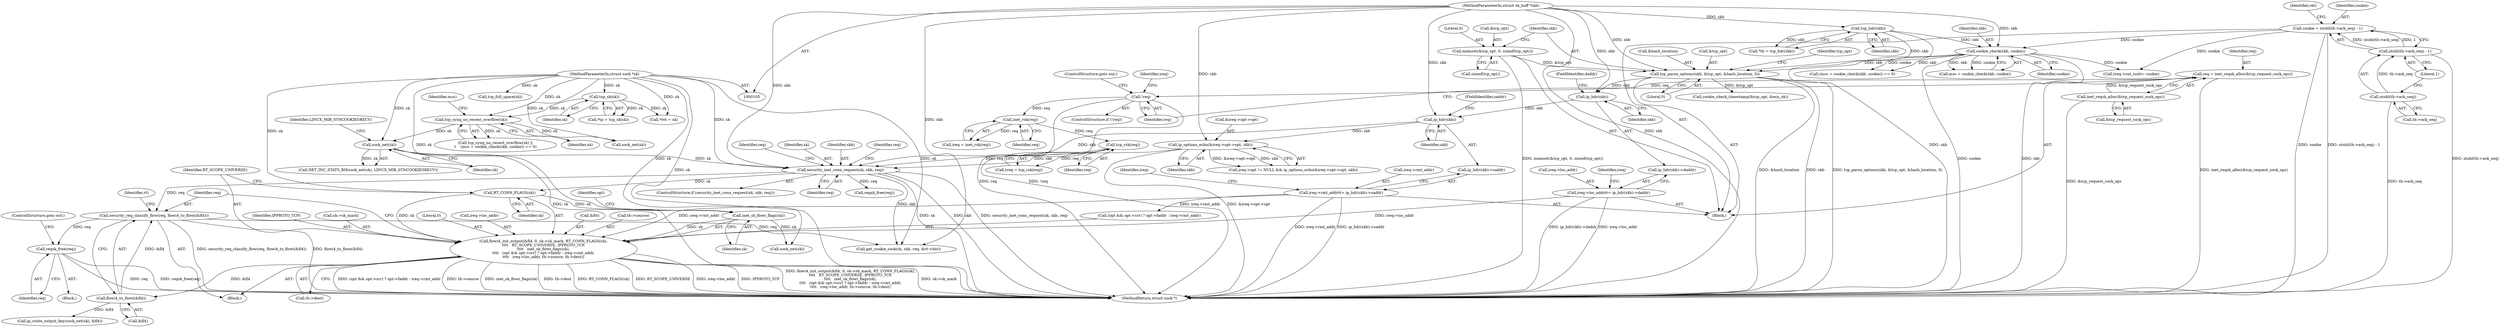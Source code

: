 digraph "0_linux_f6d8bd051c391c1c0458a30b2a7abcd939329259_28@API" {
"1000431" [label="(Call,reqsk_free(req))"];
"1000415" [label="(Call,security_req_classify_flow(req, flowi4_to_flowi(&fl4)))"];
"1000361" [label="(Call,security_inet_conn_request(sk, skb, req))"];
"1000173" [label="(Call,sock_net(sk))"];
"1000157" [label="(Call,tcp_synq_no_recent_overflow(sk))"];
"1000106" [label="(MethodParameterIn,struct sock *sk)"];
"1000117" [label="(Call,tcp_sk(sk))"];
"1000342" [label="(Call,ip_options_echo(&ireq->opt->opt, skb))"];
"1000264" [label="(Call,ip_hdr(skb))"];
"1000256" [label="(Call,ip_hdr(skb))"];
"1000182" [label="(Call,tcp_parse_options(skb, &tcp_opt, &hash_location, 0))"];
"1000122" [label="(Call,tcp_hdr(skb))"];
"1000107" [label="(MethodParameterIn,struct sk_buff *skb)"];
"1000162" [label="(Call,cookie_check(skb, cookie))"];
"1000125" [label="(Call,cookie = ntohl(th->ack_seq) - 1)"];
"1000127" [label="(Call,ntohl(th->ack_seq) - 1)"];
"1000128" [label="(Call,ntohl(th->ack_seq))"];
"1000176" [label="(Call,memset(&tcp_opt, 0, sizeof(tcp_opt)))"];
"1000215" [label="(Call,tcp_rsk(req))"];
"1000211" [label="(Call,inet_rsk(req))"];
"1000206" [label="(Call,!req)"];
"1000200" [label="(Call,req = inet_reqsk_alloc(&tcp_request_sock_ops))"];
"1000202" [label="(Call,inet_reqsk_alloc(&tcp_request_sock_ops))"];
"1000417" [label="(Call,flowi4_to_flowi(&fl4))"];
"1000381" [label="(Call,flowi4_init_output(&fl4, 0, sk->sk_mark, RT_CONN_FLAGS(sk),\n\t\t\t\t   RT_SCOPE_UNIVERSE, IPPROTO_TCP,\n\t\t\t\t   inet_sk_flowi_flags(sk),\n\t\t\t\t   (opt && opt->srr) ? opt->faddr : ireq->rmt_addr,\n\t\t\t\t   ireq->loc_addr, th->source, th->dest))"];
"1000388" [label="(Call,RT_CONN_FLAGS(sk))"];
"1000392" [label="(Call,inet_sk_flowi_flags(sk))"];
"1000259" [label="(Call,ireq->rmt_addr\t\t= ip_hdr(skb)->saddr)"];
"1000251" [label="(Call,ireq->loc_addr\t\t= ip_hdr(skb)->daddr)"];
"1000483" [label="(MethodReturn,struct sock *)"];
"1000258" [label="(FieldIdentifier,daddr)"];
"1000412" [label="(Call,th->dest)"];
"1000251" [label="(Call,ireq->loc_addr\t\t= ip_hdr(skb)->daddr)"];
"1000393" [label="(Identifier,sk)"];
"1000172" [label="(Call,NET_INC_STATS_BH(sock_net(sk), LINUX_MIB_SYNCOOKIESRECV))"];
"1000415" [label="(Call,security_req_classify_flow(req, flowi4_to_flowi(&fl4)))"];
"1000364" [label="(Identifier,req)"];
"1000213" [label="(Call,treq = tcp_rsk(req))"];
"1000260" [label="(Call,ireq->rmt_addr)"];
"1000202" [label="(Call,inet_reqsk_alloc(&tcp_request_sock_ops))"];
"1000174" [label="(Identifier,sk)"];
"1000212" [label="(Identifier,req)"];
"1000122" [label="(Call,tcp_hdr(skb))"];
"1000269" [label="(Identifier,ireq)"];
"1000135" [label="(Identifier,ret)"];
"1000263" [label="(Call,ip_hdr(skb)->saddr)"];
"1000201" [label="(Identifier,req)"];
"1000266" [label="(FieldIdentifier,saddr)"];
"1000164" [label="(Identifier,cookie)"];
"1000163" [label="(Identifier,skb)"];
"1000186" [label="(Call,&hash_location)"];
"1000182" [label="(Call,tcp_parse_options(skb, &tcp_opt, &hash_location, 0))"];
"1000162" [label="(Call,cookie_check(skb, cookie))"];
"1000209" [label="(Call,ireq = inet_rsk(req))"];
"1000206" [label="(Call,!req)"];
"1000208" [label="(ControlStructure,goto out;)"];
"1000134" [label="(Call,*ret = sk)"];
"1000261" [label="(Identifier,ireq)"];
"1000106" [label="(MethodParameterIn,struct sock *sk)"];
"1000252" [label="(Call,ireq->loc_addr)"];
"1000361" [label="(Call,security_inet_conn_request(sk, skb, req))"];
"1000363" [label="(Identifier,skb)"];
"1000125" [label="(Call,cookie = ntohl(th->ack_seq) - 1)"];
"1000129" [label="(Call,th->ack_seq)"];
"1000384" [label="(Literal,0)"];
"1000392" [label="(Call,inet_sk_flowi_flags(sk))"];
"1000203" [label="(Call,&tcp_request_sock_ops)"];
"1000255" [label="(Call,ip_hdr(skb)->daddr)"];
"1000472" [label="(Call,get_cookie_sock(sk, skb, req, &rt->dst))"];
"1000371" [label="(Identifier,req)"];
"1000215" [label="(Call,tcp_rsk(req))"];
"1000433" [label="(ControlStructure,goto out;)"];
"1000431" [label="(Call,reqsk_free(req))"];
"1000422" [label="(Call,ip_route_output_key(sock_net(sk), &fl4))"];
"1000406" [label="(Call,ireq->loc_addr)"];
"1000160" [label="(Call,mss = cookie_check(skb, cookie))"];
"1000158" [label="(Identifier,sk)"];
"1000379" [label="(Block,)"];
"1000191" [label="(Call,cookie_check_timestamp(&tcp_opt, &ecn_ok))"];
"1000416" [label="(Identifier,req)"];
"1000264" [label="(Call,ip_hdr(skb))"];
"1000388" [label="(Call,RT_CONN_FLAGS(sk))"];
"1000227" [label="(Call,treq->snt_isn\t\t= cookie)"];
"1000161" [label="(Identifier,mss)"];
"1000360" [label="(ControlStructure,if (security_inet_conn_request(sk, skb, req)))"];
"1000432" [label="(Identifier,req)"];
"1000367" [label="(Identifier,req)"];
"1000177" [label="(Call,&tcp_opt)"];
"1000117" [label="(Call,tcp_sk(sk))"];
"1000109" [label="(Block,)"];
"1000159" [label="(Call,(mss = cookie_check(skb, cookie)) == 0)"];
"1000390" [label="(Identifier,RT_SCOPE_UNIVERSE)"];
"1000265" [label="(Identifier,skb)"];
"1000382" [label="(Call,&fl4)"];
"1000389" [label="(Identifier,sk)"];
"1000441" [label="(Call,tcp_full_space(sk))"];
"1000127" [label="(Call,ntohl(th->ack_seq) - 1)"];
"1000188" [label="(Literal,0)"];
"1000183" [label="(Identifier,skb)"];
"1000409" [label="(Call,th->source)"];
"1000210" [label="(Identifier,ireq)"];
"1000256" [label="(Call,ip_hdr(skb))"];
"1000132" [label="(Literal,1)"];
"1000156" [label="(Call,tcp_synq_no_recent_overflow(sk) ||\n\t    (mss = cookie_check(skb, cookie)) == 0)"];
"1000118" [label="(Identifier,sk)"];
"1000175" [label="(Identifier,LINUX_MIB_SYNCOOKIESRECV)"];
"1000107" [label="(MethodParameterIn,struct sk_buff *skb)"];
"1000207" [label="(Identifier,req)"];
"1000157" [label="(Call,tcp_synq_no_recent_overflow(sk))"];
"1000120" [label="(Call,*th = tcp_hdr(skb))"];
"1000205" [label="(ControlStructure,if (!req))"];
"1000381" [label="(Call,flowi4_init_output(&fl4, 0, sk->sk_mark, RT_CONN_FLAGS(sk),\n\t\t\t\t   RT_SCOPE_UNIVERSE, IPPROTO_TCP,\n\t\t\t\t   inet_sk_flowi_flags(sk),\n\t\t\t\t   (opt && opt->srr) ? opt->faddr : ireq->rmt_addr,\n\t\t\t\t   ireq->loc_addr, th->source, th->dest))"];
"1000343" [label="(Call,&ireq->opt->opt)"];
"1000126" [label="(Identifier,cookie)"];
"1000184" [label="(Call,&tcp_opt)"];
"1000418" [label="(Call,&fl4)"];
"1000430" [label="(Block,)"];
"1000128" [label="(Call,ntohl(th->ack_seq))"];
"1000342" [label="(Call,ip_options_echo(&ireq->opt->opt, skb))"];
"1000216" [label="(Identifier,req)"];
"1000366" [label="(Call,reqsk_free(req))"];
"1000179" [label="(Literal,0)"];
"1000394" [label="(Call,(opt && opt->srr) ? opt->faddr : ireq->rmt_addr)"];
"1000168" [label="(Call,sock_net(sk))"];
"1000176" [label="(Call,memset(&tcp_opt, 0, sizeof(tcp_opt)))"];
"1000257" [label="(Identifier,skb)"];
"1000421" [label="(Identifier,rt)"];
"1000417" [label="(Call,flowi4_to_flowi(&fl4))"];
"1000173" [label="(Call,sock_net(sk))"];
"1000259" [label="(Call,ireq->rmt_addr\t\t= ip_hdr(skb)->saddr)"];
"1000336" [label="(Call,ireq->opt != NULL && ip_options_echo(&ireq->opt->opt, skb))"];
"1000200" [label="(Call,req = inet_reqsk_alloc(&tcp_request_sock_ops))"];
"1000423" [label="(Call,sock_net(sk))"];
"1000391" [label="(Identifier,IPPROTO_TCP)"];
"1000385" [label="(Call,sk->sk_mark)"];
"1000349" [label="(Identifier,skb)"];
"1000123" [label="(Identifier,skb)"];
"1000362" [label="(Identifier,sk)"];
"1000180" [label="(Call,sizeof(tcp_opt))"];
"1000211" [label="(Call,inet_rsk(req))"];
"1000193" [label="(Identifier,tcp_opt)"];
"1000115" [label="(Call,*tp = tcp_sk(sk))"];
"1000396" [label="(Identifier,opt)"];
"1000431" -> "1000430"  [label="AST: "];
"1000431" -> "1000432"  [label="CFG: "];
"1000432" -> "1000431"  [label="AST: "];
"1000433" -> "1000431"  [label="CFG: "];
"1000431" -> "1000483"  [label="DDG: req"];
"1000431" -> "1000483"  [label="DDG: reqsk_free(req)"];
"1000415" -> "1000431"  [label="DDG: req"];
"1000415" -> "1000379"  [label="AST: "];
"1000415" -> "1000417"  [label="CFG: "];
"1000416" -> "1000415"  [label="AST: "];
"1000417" -> "1000415"  [label="AST: "];
"1000421" -> "1000415"  [label="CFG: "];
"1000415" -> "1000483"  [label="DDG: security_req_classify_flow(req, flowi4_to_flowi(&fl4))"];
"1000415" -> "1000483"  [label="DDG: flowi4_to_flowi(&fl4)"];
"1000361" -> "1000415"  [label="DDG: req"];
"1000417" -> "1000415"  [label="DDG: &fl4"];
"1000415" -> "1000472"  [label="DDG: req"];
"1000361" -> "1000360"  [label="AST: "];
"1000361" -> "1000364"  [label="CFG: "];
"1000362" -> "1000361"  [label="AST: "];
"1000363" -> "1000361"  [label="AST: "];
"1000364" -> "1000361"  [label="AST: "];
"1000367" -> "1000361"  [label="CFG: "];
"1000371" -> "1000361"  [label="CFG: "];
"1000361" -> "1000483"  [label="DDG: security_inet_conn_request(sk, skb, req)"];
"1000361" -> "1000483"  [label="DDG: sk"];
"1000361" -> "1000483"  [label="DDG: skb"];
"1000173" -> "1000361"  [label="DDG: sk"];
"1000106" -> "1000361"  [label="DDG: sk"];
"1000342" -> "1000361"  [label="DDG: skb"];
"1000264" -> "1000361"  [label="DDG: skb"];
"1000107" -> "1000361"  [label="DDG: skb"];
"1000215" -> "1000361"  [label="DDG: req"];
"1000361" -> "1000366"  [label="DDG: req"];
"1000361" -> "1000388"  [label="DDG: sk"];
"1000361" -> "1000472"  [label="DDG: skb"];
"1000173" -> "1000172"  [label="AST: "];
"1000173" -> "1000174"  [label="CFG: "];
"1000174" -> "1000173"  [label="AST: "];
"1000175" -> "1000173"  [label="CFG: "];
"1000173" -> "1000483"  [label="DDG: sk"];
"1000173" -> "1000172"  [label="DDG: sk"];
"1000157" -> "1000173"  [label="DDG: sk"];
"1000106" -> "1000173"  [label="DDG: sk"];
"1000157" -> "1000156"  [label="AST: "];
"1000157" -> "1000158"  [label="CFG: "];
"1000158" -> "1000157"  [label="AST: "];
"1000161" -> "1000157"  [label="CFG: "];
"1000156" -> "1000157"  [label="CFG: "];
"1000157" -> "1000156"  [label="DDG: sk"];
"1000106" -> "1000157"  [label="DDG: sk"];
"1000117" -> "1000157"  [label="DDG: sk"];
"1000157" -> "1000168"  [label="DDG: sk"];
"1000106" -> "1000105"  [label="AST: "];
"1000106" -> "1000483"  [label="DDG: sk"];
"1000106" -> "1000117"  [label="DDG: sk"];
"1000106" -> "1000134"  [label="DDG: sk"];
"1000106" -> "1000168"  [label="DDG: sk"];
"1000106" -> "1000388"  [label="DDG: sk"];
"1000106" -> "1000392"  [label="DDG: sk"];
"1000106" -> "1000423"  [label="DDG: sk"];
"1000106" -> "1000441"  [label="DDG: sk"];
"1000106" -> "1000472"  [label="DDG: sk"];
"1000117" -> "1000115"  [label="AST: "];
"1000117" -> "1000118"  [label="CFG: "];
"1000118" -> "1000117"  [label="AST: "];
"1000115" -> "1000117"  [label="CFG: "];
"1000117" -> "1000115"  [label="DDG: sk"];
"1000117" -> "1000134"  [label="DDG: sk"];
"1000342" -> "1000336"  [label="AST: "];
"1000342" -> "1000349"  [label="CFG: "];
"1000343" -> "1000342"  [label="AST: "];
"1000349" -> "1000342"  [label="AST: "];
"1000336" -> "1000342"  [label="CFG: "];
"1000342" -> "1000483"  [label="DDG: &ireq->opt->opt"];
"1000342" -> "1000336"  [label="DDG: &ireq->opt->opt"];
"1000342" -> "1000336"  [label="DDG: skb"];
"1000264" -> "1000342"  [label="DDG: skb"];
"1000107" -> "1000342"  [label="DDG: skb"];
"1000264" -> "1000263"  [label="AST: "];
"1000264" -> "1000265"  [label="CFG: "];
"1000265" -> "1000264"  [label="AST: "];
"1000266" -> "1000264"  [label="CFG: "];
"1000256" -> "1000264"  [label="DDG: skb"];
"1000107" -> "1000264"  [label="DDG: skb"];
"1000256" -> "1000255"  [label="AST: "];
"1000256" -> "1000257"  [label="CFG: "];
"1000257" -> "1000256"  [label="AST: "];
"1000258" -> "1000256"  [label="CFG: "];
"1000182" -> "1000256"  [label="DDG: skb"];
"1000107" -> "1000256"  [label="DDG: skb"];
"1000182" -> "1000109"  [label="AST: "];
"1000182" -> "1000188"  [label="CFG: "];
"1000183" -> "1000182"  [label="AST: "];
"1000184" -> "1000182"  [label="AST: "];
"1000186" -> "1000182"  [label="AST: "];
"1000188" -> "1000182"  [label="AST: "];
"1000193" -> "1000182"  [label="CFG: "];
"1000182" -> "1000483"  [label="DDG: tcp_parse_options(skb, &tcp_opt, &hash_location, 0)"];
"1000182" -> "1000483"  [label="DDG: &hash_location"];
"1000182" -> "1000483"  [label="DDG: skb"];
"1000122" -> "1000182"  [label="DDG: skb"];
"1000162" -> "1000182"  [label="DDG: skb"];
"1000107" -> "1000182"  [label="DDG: skb"];
"1000176" -> "1000182"  [label="DDG: &tcp_opt"];
"1000182" -> "1000191"  [label="DDG: &tcp_opt"];
"1000122" -> "1000120"  [label="AST: "];
"1000122" -> "1000123"  [label="CFG: "];
"1000123" -> "1000122"  [label="AST: "];
"1000120" -> "1000122"  [label="CFG: "];
"1000122" -> "1000483"  [label="DDG: skb"];
"1000122" -> "1000120"  [label="DDG: skb"];
"1000107" -> "1000122"  [label="DDG: skb"];
"1000122" -> "1000162"  [label="DDG: skb"];
"1000107" -> "1000105"  [label="AST: "];
"1000107" -> "1000483"  [label="DDG: skb"];
"1000107" -> "1000162"  [label="DDG: skb"];
"1000107" -> "1000472"  [label="DDG: skb"];
"1000162" -> "1000160"  [label="AST: "];
"1000162" -> "1000164"  [label="CFG: "];
"1000163" -> "1000162"  [label="AST: "];
"1000164" -> "1000162"  [label="AST: "];
"1000160" -> "1000162"  [label="CFG: "];
"1000162" -> "1000483"  [label="DDG: cookie"];
"1000162" -> "1000483"  [label="DDG: skb"];
"1000162" -> "1000159"  [label="DDG: skb"];
"1000162" -> "1000159"  [label="DDG: cookie"];
"1000162" -> "1000160"  [label="DDG: skb"];
"1000162" -> "1000160"  [label="DDG: cookie"];
"1000125" -> "1000162"  [label="DDG: cookie"];
"1000162" -> "1000227"  [label="DDG: cookie"];
"1000125" -> "1000109"  [label="AST: "];
"1000125" -> "1000127"  [label="CFG: "];
"1000126" -> "1000125"  [label="AST: "];
"1000127" -> "1000125"  [label="AST: "];
"1000135" -> "1000125"  [label="CFG: "];
"1000125" -> "1000483"  [label="DDG: cookie"];
"1000125" -> "1000483"  [label="DDG: ntohl(th->ack_seq) - 1"];
"1000127" -> "1000125"  [label="DDG: ntohl(th->ack_seq)"];
"1000127" -> "1000125"  [label="DDG: 1"];
"1000125" -> "1000227"  [label="DDG: cookie"];
"1000127" -> "1000132"  [label="CFG: "];
"1000128" -> "1000127"  [label="AST: "];
"1000132" -> "1000127"  [label="AST: "];
"1000127" -> "1000483"  [label="DDG: ntohl(th->ack_seq)"];
"1000128" -> "1000127"  [label="DDG: th->ack_seq"];
"1000128" -> "1000129"  [label="CFG: "];
"1000129" -> "1000128"  [label="AST: "];
"1000132" -> "1000128"  [label="CFG: "];
"1000128" -> "1000483"  [label="DDG: th->ack_seq"];
"1000176" -> "1000109"  [label="AST: "];
"1000176" -> "1000180"  [label="CFG: "];
"1000177" -> "1000176"  [label="AST: "];
"1000179" -> "1000176"  [label="AST: "];
"1000180" -> "1000176"  [label="AST: "];
"1000183" -> "1000176"  [label="CFG: "];
"1000176" -> "1000483"  [label="DDG: memset(&tcp_opt, 0, sizeof(tcp_opt))"];
"1000215" -> "1000213"  [label="AST: "];
"1000215" -> "1000216"  [label="CFG: "];
"1000216" -> "1000215"  [label="AST: "];
"1000213" -> "1000215"  [label="CFG: "];
"1000215" -> "1000213"  [label="DDG: req"];
"1000211" -> "1000215"  [label="DDG: req"];
"1000211" -> "1000209"  [label="AST: "];
"1000211" -> "1000212"  [label="CFG: "];
"1000212" -> "1000211"  [label="AST: "];
"1000209" -> "1000211"  [label="CFG: "];
"1000211" -> "1000209"  [label="DDG: req"];
"1000206" -> "1000211"  [label="DDG: req"];
"1000206" -> "1000205"  [label="AST: "];
"1000206" -> "1000207"  [label="CFG: "];
"1000207" -> "1000206"  [label="AST: "];
"1000208" -> "1000206"  [label="CFG: "];
"1000210" -> "1000206"  [label="CFG: "];
"1000206" -> "1000483"  [label="DDG: !req"];
"1000206" -> "1000483"  [label="DDG: req"];
"1000200" -> "1000206"  [label="DDG: req"];
"1000200" -> "1000109"  [label="AST: "];
"1000200" -> "1000202"  [label="CFG: "];
"1000201" -> "1000200"  [label="AST: "];
"1000202" -> "1000200"  [label="AST: "];
"1000207" -> "1000200"  [label="CFG: "];
"1000200" -> "1000483"  [label="DDG: inet_reqsk_alloc(&tcp_request_sock_ops)"];
"1000202" -> "1000200"  [label="DDG: &tcp_request_sock_ops"];
"1000202" -> "1000203"  [label="CFG: "];
"1000203" -> "1000202"  [label="AST: "];
"1000202" -> "1000483"  [label="DDG: &tcp_request_sock_ops"];
"1000417" -> "1000418"  [label="CFG: "];
"1000418" -> "1000417"  [label="AST: "];
"1000381" -> "1000417"  [label="DDG: &fl4"];
"1000417" -> "1000422"  [label="DDG: &fl4"];
"1000381" -> "1000379"  [label="AST: "];
"1000381" -> "1000412"  [label="CFG: "];
"1000382" -> "1000381"  [label="AST: "];
"1000384" -> "1000381"  [label="AST: "];
"1000385" -> "1000381"  [label="AST: "];
"1000388" -> "1000381"  [label="AST: "];
"1000390" -> "1000381"  [label="AST: "];
"1000391" -> "1000381"  [label="AST: "];
"1000392" -> "1000381"  [label="AST: "];
"1000394" -> "1000381"  [label="AST: "];
"1000406" -> "1000381"  [label="AST: "];
"1000409" -> "1000381"  [label="AST: "];
"1000412" -> "1000381"  [label="AST: "];
"1000416" -> "1000381"  [label="CFG: "];
"1000381" -> "1000483"  [label="DDG: (opt && opt->srr) ? opt->faddr : ireq->rmt_addr"];
"1000381" -> "1000483"  [label="DDG: th->source"];
"1000381" -> "1000483"  [label="DDG: inet_sk_flowi_flags(sk)"];
"1000381" -> "1000483"  [label="DDG: th->dest"];
"1000381" -> "1000483"  [label="DDG: RT_CONN_FLAGS(sk)"];
"1000381" -> "1000483"  [label="DDG: RT_SCOPE_UNIVERSE"];
"1000381" -> "1000483"  [label="DDG: ireq->loc_addr"];
"1000381" -> "1000483"  [label="DDG: IPPROTO_TCP"];
"1000381" -> "1000483"  [label="DDG: flowi4_init_output(&fl4, 0, sk->sk_mark, RT_CONN_FLAGS(sk),\n\t\t\t\t   RT_SCOPE_UNIVERSE, IPPROTO_TCP,\n\t\t\t\t   inet_sk_flowi_flags(sk),\n\t\t\t\t   (opt && opt->srr) ? opt->faddr : ireq->rmt_addr,\n\t\t\t\t   ireq->loc_addr, th->source, th->dest)"];
"1000381" -> "1000483"  [label="DDG: sk->sk_mark"];
"1000388" -> "1000381"  [label="DDG: sk"];
"1000392" -> "1000381"  [label="DDG: sk"];
"1000259" -> "1000381"  [label="DDG: ireq->rmt_addr"];
"1000251" -> "1000381"  [label="DDG: ireq->loc_addr"];
"1000388" -> "1000389"  [label="CFG: "];
"1000389" -> "1000388"  [label="AST: "];
"1000390" -> "1000388"  [label="CFG: "];
"1000388" -> "1000392"  [label="DDG: sk"];
"1000392" -> "1000393"  [label="CFG: "];
"1000393" -> "1000392"  [label="AST: "];
"1000396" -> "1000392"  [label="CFG: "];
"1000392" -> "1000423"  [label="DDG: sk"];
"1000259" -> "1000109"  [label="AST: "];
"1000259" -> "1000263"  [label="CFG: "];
"1000260" -> "1000259"  [label="AST: "];
"1000263" -> "1000259"  [label="AST: "];
"1000269" -> "1000259"  [label="CFG: "];
"1000259" -> "1000483"  [label="DDG: ireq->rmt_addr"];
"1000259" -> "1000483"  [label="DDG: ip_hdr(skb)->saddr"];
"1000259" -> "1000394"  [label="DDG: ireq->rmt_addr"];
"1000251" -> "1000109"  [label="AST: "];
"1000251" -> "1000255"  [label="CFG: "];
"1000252" -> "1000251"  [label="AST: "];
"1000255" -> "1000251"  [label="AST: "];
"1000261" -> "1000251"  [label="CFG: "];
"1000251" -> "1000483"  [label="DDG: ip_hdr(skb)->daddr"];
"1000251" -> "1000483"  [label="DDG: ireq->loc_addr"];
}
